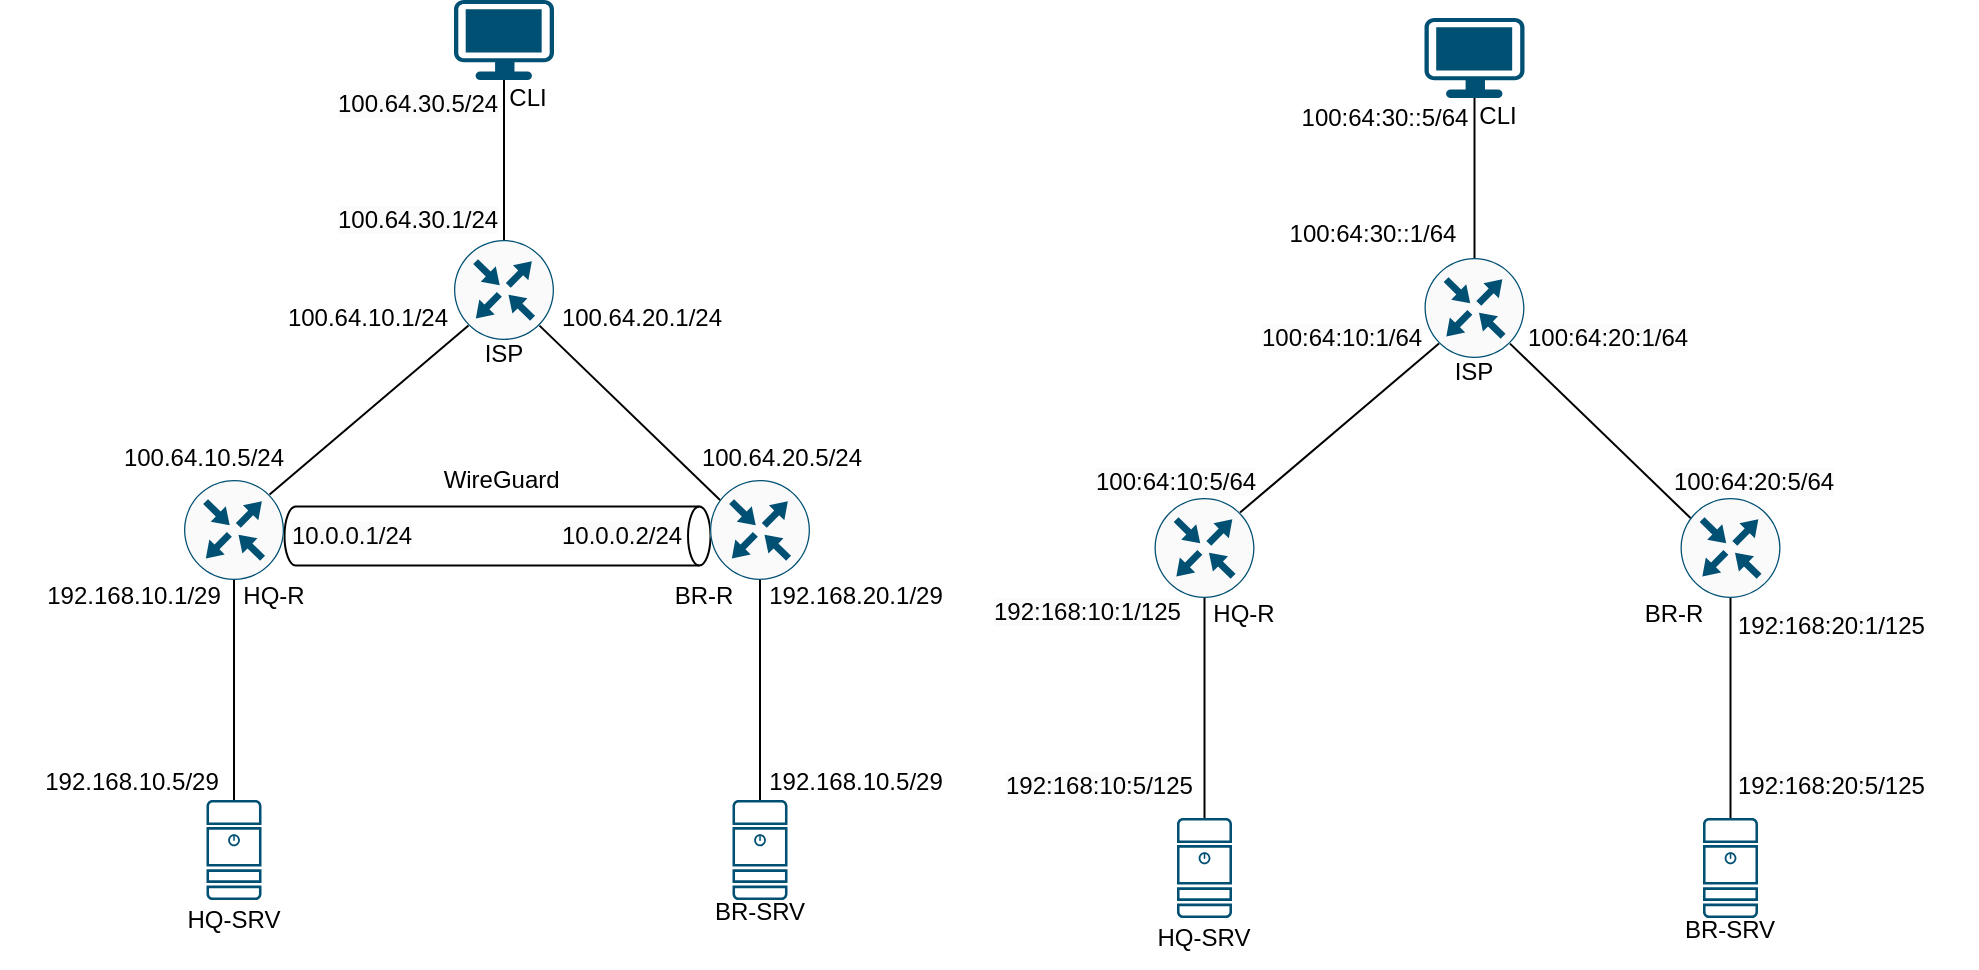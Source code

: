 <mxfile version="21.1.2" type="device">
  <diagram name="Страница — 1" id="DyLCEdy1g0QT2z4JyIC8">
    <mxGraphModel dx="693" dy="838" grid="0" gridSize="10" guides="1" tooltips="1" connect="1" arrows="1" fold="1" page="1" pageScale="1" pageWidth="1169" pageHeight="827" math="0" shadow="0">
      <root>
        <mxCell id="0" />
        <mxCell id="1" parent="0" />
        <mxCell id="xMzs6vxOjyjRlmumSOxq-20" value="&lt;div&gt;100:64:30::1/64&lt;/div&gt;" style="text;html=1;strokeColor=none;fillColor=none;align=center;verticalAlign=middle;whiteSpace=wrap;rounded=0;" parent="1" vertex="1">
          <mxGeometry x="797.25" y="372" width="115" height="30" as="geometry" />
        </mxCell>
        <mxCell id="PYR1vYiFoXwbTI4mufLD-4" value="&lt;span style=&quot;color: rgb(0, 0, 0); font-family: Helvetica; font-size: 12px; font-style: normal; font-variant-ligatures: normal; font-variant-caps: normal; font-weight: 400; letter-spacing: normal; orphans: 2; text-align: center; text-indent: 0px; text-transform: none; widows: 2; word-spacing: 0px; -webkit-text-stroke-width: 0px; background-color: rgb(251, 251, 251); text-decoration-thickness: initial; text-decoration-style: initial; text-decoration-color: initial; float: none; display: inline !important;&quot;&gt;100:64:10:5/64&lt;/span&gt;" style="text;whiteSpace=wrap;html=1;" vertex="1" parent="1">
          <mxGeometry x="713.997" y="496.997" width="133" height="36" as="geometry" />
        </mxCell>
        <mxCell id="PYR1vYiFoXwbTI4mufLD-8" value="&lt;span style=&quot;color: rgb(0, 0, 0); font-family: Helvetica; font-size: 12px; font-style: normal; font-variant-ligatures: normal; font-variant-caps: normal; font-weight: 400; letter-spacing: normal; orphans: 2; text-align: center; text-indent: 0px; text-transform: none; widows: 2; word-spacing: 0px; -webkit-text-stroke-width: 0px; background-color: rgb(251, 251, 251); text-decoration-thickness: initial; text-decoration-style: initial; text-decoration-color: initial; float: none; display: inline !important;&quot;&gt;192:168:10:5/125&lt;/span&gt;" style="text;whiteSpace=wrap;html=1;" vertex="1" parent="1">
          <mxGeometry x="669.0" y="649.002" width="121" height="36" as="geometry" />
        </mxCell>
        <mxCell id="PYR1vYiFoXwbTI4mufLD-14" value="" style="shape=cylinder3;whiteSpace=wrap;html=1;boundedLbl=1;backgroundOutline=1;size=5.621;rotation=90;" vertex="1" parent="1">
          <mxGeometry x="402" y="431.5" width="29.5" height="213" as="geometry" />
        </mxCell>
        <mxCell id="PYR1vYiFoXwbTI4mufLD-15" value="" style="sketch=0;points=[[0.5,0,0],[1,0.5,0],[0.5,1,0],[0,0.5,0],[0.145,0.145,0],[0.856,0.145,0],[0.855,0.856,0],[0.145,0.855,0]];verticalLabelPosition=bottom;html=1;verticalAlign=top;aspect=fixed;align=center;pointerEvents=1;shape=mxgraph.cisco19.rect;prIcon=router;fillColor=#FAFAFA;strokeColor=#005073;" vertex="1" parent="1">
          <mxGeometry x="260" y="510" width="50" height="50" as="geometry" />
        </mxCell>
        <mxCell id="PYR1vYiFoXwbTI4mufLD-16" value="" style="sketch=0;points=[[0.5,0,0],[1,0.5,0],[0.5,1,0],[0,0.5,0],[0.145,0.145,0],[0.856,0.145,0],[0.855,0.856,0],[0.145,0.855,0]];verticalLabelPosition=bottom;html=1;verticalAlign=top;aspect=fixed;align=center;pointerEvents=1;shape=mxgraph.cisco19.rect;prIcon=router;fillColor=#FAFAFA;strokeColor=#005073;" vertex="1" parent="1">
          <mxGeometry x="523" y="510" width="50" height="50" as="geometry" />
        </mxCell>
        <mxCell id="PYR1vYiFoXwbTI4mufLD-17" value="" style="sketch=0;points=[[0.5,0,0],[1,0.5,0],[0.5,1,0],[0,0.5,0],[0.145,0.145,0],[0.856,0.145,0],[0.855,0.856,0],[0.145,0.855,0]];verticalLabelPosition=bottom;html=1;verticalAlign=top;aspect=fixed;align=center;pointerEvents=1;shape=mxgraph.cisco19.rect;prIcon=router;fillColor=#FAFAFA;strokeColor=#005073;" vertex="1" parent="1">
          <mxGeometry x="395" y="390" width="50" height="50" as="geometry" />
        </mxCell>
        <mxCell id="PYR1vYiFoXwbTI4mufLD-18" value="" style="endArrow=none;html=1;rounded=0;entryX=0.145;entryY=0.855;entryDx=0;entryDy=0;entryPerimeter=0;exitX=0.856;exitY=0.145;exitDx=0;exitDy=0;exitPerimeter=0;" edge="1" parent="1" source="PYR1vYiFoXwbTI4mufLD-15" target="PYR1vYiFoXwbTI4mufLD-17">
          <mxGeometry width="50" height="50" relative="1" as="geometry">
            <mxPoint x="390" y="590" as="sourcePoint" />
            <mxPoint x="440" y="540" as="targetPoint" />
          </mxGeometry>
        </mxCell>
        <mxCell id="PYR1vYiFoXwbTI4mufLD-19" value="" style="endArrow=none;html=1;rounded=0;exitX=0.1;exitY=0.2;exitDx=0;exitDy=0;exitPerimeter=0;entryX=0.855;entryY=0.856;entryDx=0;entryDy=0;entryPerimeter=0;" edge="1" parent="1" source="PYR1vYiFoXwbTI4mufLD-16" target="PYR1vYiFoXwbTI4mufLD-17">
          <mxGeometry width="50" height="50" relative="1" as="geometry">
            <mxPoint x="390" y="590" as="sourcePoint" />
            <mxPoint x="440" y="540" as="targetPoint" />
          </mxGeometry>
        </mxCell>
        <mxCell id="PYR1vYiFoXwbTI4mufLD-20" value="" style="points=[[0.03,0.03,0],[0.5,0,0],[0.97,0.03,0],[1,0.4,0],[0.97,0.745,0],[0.5,1,0],[0.03,0.745,0],[0,0.4,0]];verticalLabelPosition=bottom;sketch=0;html=1;verticalAlign=top;aspect=fixed;align=center;pointerEvents=1;shape=mxgraph.cisco19.workstation;fillColor=#005073;strokeColor=none;" vertex="1" parent="1">
          <mxGeometry x="395" y="270" width="50" height="40" as="geometry" />
        </mxCell>
        <mxCell id="PYR1vYiFoXwbTI4mufLD-21" value="" style="sketch=0;points=[[0.015,0.015,0],[0.985,0.015,0],[0.985,0.985,0],[0.015,0.985,0],[0.25,0,0],[0.5,0,0],[0.75,0,0],[1,0.25,0],[1,0.5,0],[1,0.75,0],[0.75,1,0],[0.5,1,0],[0.25,1,0],[0,0.75,0],[0,0.5,0],[0,0.25,0]];verticalLabelPosition=bottom;html=1;verticalAlign=top;aspect=fixed;align=center;pointerEvents=1;shape=mxgraph.cisco19.server;fillColor=#005073;strokeColor=none;" vertex="1" parent="1">
          <mxGeometry x="271.25" y="670" width="27.5" height="50" as="geometry" />
        </mxCell>
        <mxCell id="PYR1vYiFoXwbTI4mufLD-22" value="" style="sketch=0;points=[[0.015,0.015,0],[0.985,0.015,0],[0.985,0.985,0],[0.015,0.985,0],[0.25,0,0],[0.5,0,0],[0.75,0,0],[1,0.25,0],[1,0.5,0],[1,0.75,0],[0.75,1,0],[0.5,1,0],[0.25,1,0],[0,0.75,0],[0,0.5,0],[0,0.25,0]];verticalLabelPosition=bottom;html=1;verticalAlign=top;aspect=fixed;align=center;pointerEvents=1;shape=mxgraph.cisco19.server;fillColor=#005073;strokeColor=none;" vertex="1" parent="1">
          <mxGeometry x="534.25" y="670" width="27.5" height="50" as="geometry" />
        </mxCell>
        <mxCell id="PYR1vYiFoXwbTI4mufLD-23" value="" style="endArrow=none;html=1;rounded=0;entryX=0.5;entryY=1;entryDx=0;entryDy=0;entryPerimeter=0;exitX=0.5;exitY=0;exitDx=0;exitDy=0;exitPerimeter=0;" edge="1" parent="1" source="PYR1vYiFoXwbTI4mufLD-17" target="PYR1vYiFoXwbTI4mufLD-20">
          <mxGeometry width="50" height="50" relative="1" as="geometry">
            <mxPoint x="420" y="350" as="sourcePoint" />
            <mxPoint x="440" y="410" as="targetPoint" />
          </mxGeometry>
        </mxCell>
        <mxCell id="PYR1vYiFoXwbTI4mufLD-24" value="" style="endArrow=none;html=1;rounded=0;entryX=0.5;entryY=1;entryDx=0;entryDy=0;entryPerimeter=0;exitX=0.5;exitY=0;exitDx=0;exitDy=0;exitPerimeter=0;" edge="1" parent="1" source="PYR1vYiFoXwbTI4mufLD-22" target="PYR1vYiFoXwbTI4mufLD-16">
          <mxGeometry width="50" height="50" relative="1" as="geometry">
            <mxPoint x="398" y="460" as="sourcePoint" />
            <mxPoint x="448" y="410" as="targetPoint" />
          </mxGeometry>
        </mxCell>
        <mxCell id="PYR1vYiFoXwbTI4mufLD-25" value="" style="endArrow=none;html=1;rounded=0;exitX=0.5;exitY=1;exitDx=0;exitDy=0;exitPerimeter=0;entryX=0.5;entryY=0;entryDx=0;entryDy=0;entryPerimeter=0;" edge="1" parent="1" source="PYR1vYiFoXwbTI4mufLD-15" target="PYR1vYiFoXwbTI4mufLD-21">
          <mxGeometry width="50" height="50" relative="1" as="geometry">
            <mxPoint x="375" y="460" as="sourcePoint" />
            <mxPoint x="425" y="410" as="targetPoint" />
          </mxGeometry>
        </mxCell>
        <mxCell id="PYR1vYiFoXwbTI4mufLD-26" value="192.168.10.1/29" style="text;html=1;strokeColor=none;fillColor=none;align=center;verticalAlign=middle;whiteSpace=wrap;rounded=0;" vertex="1" parent="1">
          <mxGeometry x="170" y="547.5" width="130" height="40" as="geometry" />
        </mxCell>
        <mxCell id="PYR1vYiFoXwbTI4mufLD-27" value="100.64.10.5/24" style="text;html=1;strokeColor=none;fillColor=none;align=center;verticalAlign=middle;whiteSpace=wrap;rounded=0;" vertex="1" parent="1">
          <mxGeometry x="213" y="484" width="114" height="30" as="geometry" />
        </mxCell>
        <mxCell id="PYR1vYiFoXwbTI4mufLD-28" value="CLI" style="text;html=1;strokeColor=none;fillColor=none;align=center;verticalAlign=middle;whiteSpace=wrap;rounded=0;" vertex="1" parent="1">
          <mxGeometry x="402" y="304" width="60" height="30" as="geometry" />
        </mxCell>
        <mxCell id="PYR1vYiFoXwbTI4mufLD-29" value="WireGuard&amp;nbsp;" style="text;html=1;align=center;verticalAlign=middle;whiteSpace=wrap;rounded=0;" vertex="1" parent="1">
          <mxGeometry x="382.5" y="495" width="75" height="30" as="geometry" />
        </mxCell>
        <mxCell id="PYR1vYiFoXwbTI4mufLD-30" value="ISP" style="text;html=1;strokeColor=none;fillColor=none;align=center;verticalAlign=middle;whiteSpace=wrap;rounded=0;" vertex="1" parent="1">
          <mxGeometry x="390" y="431.5" width="60" height="30" as="geometry" />
        </mxCell>
        <mxCell id="PYR1vYiFoXwbTI4mufLD-31" value="HQ-R" style="text;html=1;strokeColor=none;fillColor=none;align=center;verticalAlign=middle;whiteSpace=wrap;rounded=0;" vertex="1" parent="1">
          <mxGeometry x="275" y="552.5" width="60" height="30" as="geometry" />
        </mxCell>
        <mxCell id="PYR1vYiFoXwbTI4mufLD-32" value="BR-R" style="text;html=1;strokeColor=none;fillColor=none;align=center;verticalAlign=middle;whiteSpace=wrap;rounded=0;" vertex="1" parent="1">
          <mxGeometry x="490" y="552.5" width="60" height="30" as="geometry" />
        </mxCell>
        <mxCell id="PYR1vYiFoXwbTI4mufLD-33" value="BR-SRV" style="text;html=1;strokeColor=none;fillColor=none;align=center;verticalAlign=middle;whiteSpace=wrap;rounded=0;" vertex="1" parent="1">
          <mxGeometry x="518" y="711" width="60" height="30" as="geometry" />
        </mxCell>
        <mxCell id="PYR1vYiFoXwbTI4mufLD-34" value="HQ-SRV" style="text;html=1;strokeColor=none;fillColor=none;align=center;verticalAlign=middle;whiteSpace=wrap;rounded=0;" vertex="1" parent="1">
          <mxGeometry x="255" y="715" width="60" height="30" as="geometry" />
        </mxCell>
        <mxCell id="PYR1vYiFoXwbTI4mufLD-35" value="&lt;span style=&quot;color: rgb(0, 0, 0); font-family: Helvetica; font-size: 12px; font-style: normal; font-variant-ligatures: normal; font-variant-caps: normal; font-weight: 400; letter-spacing: normal; orphans: 2; text-align: center; text-indent: 0px; text-transform: none; widows: 2; word-spacing: 0px; -webkit-text-stroke-width: 0px; background-color: rgb(251, 251, 251); text-decoration-thickness: initial; text-decoration-style: initial; text-decoration-color: initial; float: none; display: inline !important;&quot;&gt;10.0.0.1/24&lt;/span&gt;" style="text;whiteSpace=wrap;html=1;" vertex="1" parent="1">
          <mxGeometry x="312" y="524" width="69.67" height="29" as="geometry" />
        </mxCell>
        <mxCell id="PYR1vYiFoXwbTI4mufLD-36" value="&lt;span style=&quot;color: rgb(0, 0, 0); font-family: Helvetica; font-size: 12px; font-style: normal; font-variant-ligatures: normal; font-variant-caps: normal; font-weight: 400; letter-spacing: normal; orphans: 2; text-align: center; text-indent: 0px; text-transform: none; widows: 2; word-spacing: 0px; -webkit-text-stroke-width: 0px; background-color: rgb(251, 251, 251); text-decoration-thickness: initial; text-decoration-style: initial; text-decoration-color: initial; float: none; display: inline !important;&quot;&gt;10.0.0.2/24&lt;/span&gt;" style="text;whiteSpace=wrap;html=1;" vertex="1" parent="1">
          <mxGeometry x="447" y="523.5" width="69.67" height="29" as="geometry" />
        </mxCell>
        <mxCell id="PYR1vYiFoXwbTI4mufLD-37" value="100.64.20.5/24" style="text;html=1;strokeColor=none;fillColor=none;align=center;verticalAlign=middle;whiteSpace=wrap;rounded=0;" vertex="1" parent="1">
          <mxGeometry x="502" y="484" width="114" height="30" as="geometry" />
        </mxCell>
        <mxCell id="PYR1vYiFoXwbTI4mufLD-38" value="100.64.10.1/24" style="text;html=1;strokeColor=none;fillColor=none;align=center;verticalAlign=middle;whiteSpace=wrap;rounded=0;" vertex="1" parent="1">
          <mxGeometry x="295" y="413.5" width="114" height="30" as="geometry" />
        </mxCell>
        <mxCell id="PYR1vYiFoXwbTI4mufLD-39" value="100.64.20.1/24" style="text;html=1;strokeColor=none;fillColor=none;align=center;verticalAlign=middle;whiteSpace=wrap;rounded=0;" vertex="1" parent="1">
          <mxGeometry x="431.5" y="414" width="114" height="30" as="geometry" />
        </mxCell>
        <mxCell id="PYR1vYiFoXwbTI4mufLD-40" value="192.168.10.5/29" style="text;html=1;strokeColor=none;fillColor=none;align=center;verticalAlign=middle;whiteSpace=wrap;rounded=0;" vertex="1" parent="1">
          <mxGeometry x="168.75" y="641" width="130" height="40" as="geometry" />
        </mxCell>
        <mxCell id="PYR1vYiFoXwbTI4mufLD-41" value="192.168.20.1/29" style="text;html=1;strokeColor=none;fillColor=none;align=center;verticalAlign=middle;whiteSpace=wrap;rounded=0;" vertex="1" parent="1">
          <mxGeometry x="530.5" y="547.5" width="130" height="40" as="geometry" />
        </mxCell>
        <mxCell id="PYR1vYiFoXwbTI4mufLD-42" value="192.168.10.5/29" style="text;html=1;strokeColor=none;fillColor=none;align=center;verticalAlign=middle;whiteSpace=wrap;rounded=0;" vertex="1" parent="1">
          <mxGeometry x="530.5" y="641" width="130" height="40" as="geometry" />
        </mxCell>
        <mxCell id="PYR1vYiFoXwbTI4mufLD-43" value="&lt;span style=&quot;color: rgb(0, 0, 0); font-family: Helvetica; font-size: 12px; font-style: normal; font-variant-ligatures: normal; font-variant-caps: normal; font-weight: 400; letter-spacing: normal; orphans: 2; text-align: center; text-indent: 0px; text-transform: none; widows: 2; word-spacing: 0px; -webkit-text-stroke-width: 0px; background-color: rgb(251, 251, 251); text-decoration-thickness: initial; text-decoration-style: initial; text-decoration-color: initial; float: none; display: inline !important;&quot;&gt;100.64.30.5/24&lt;/span&gt;" style="text;whiteSpace=wrap;html=1;" vertex="1" parent="1">
          <mxGeometry x="335.004" y="308.005" width="108" height="36" as="geometry" />
        </mxCell>
        <mxCell id="PYR1vYiFoXwbTI4mufLD-44" value="&lt;span style=&quot;color: rgb(0, 0, 0); font-family: Helvetica; font-size: 12px; font-style: normal; font-variant-ligatures: normal; font-variant-caps: normal; font-weight: 400; letter-spacing: normal; orphans: 2; text-align: center; text-indent: 0px; text-transform: none; widows: 2; word-spacing: 0px; -webkit-text-stroke-width: 0px; background-color: rgb(251, 251, 251); text-decoration-thickness: initial; text-decoration-style: initial; text-decoration-color: initial; float: none; display: inline !important;&quot;&gt;100.64.30.1/24&lt;/span&gt;" style="text;whiteSpace=wrap;html=1;" vertex="1" parent="1">
          <mxGeometry x="335.004" y="366.005" width="108" height="36" as="geometry" />
        </mxCell>
        <mxCell id="PYR1vYiFoXwbTI4mufLD-46" value="" style="sketch=0;points=[[0.5,0,0],[1,0.5,0],[0.5,1,0],[0,0.5,0],[0.145,0.145,0],[0.856,0.145,0],[0.855,0.856,0],[0.145,0.855,0]];verticalLabelPosition=bottom;html=1;verticalAlign=top;aspect=fixed;align=center;pointerEvents=1;shape=mxgraph.cisco19.rect;prIcon=router;fillColor=#FAFAFA;strokeColor=#005073;" vertex="1" parent="1">
          <mxGeometry x="745.25" y="519" width="50" height="50" as="geometry" />
        </mxCell>
        <mxCell id="PYR1vYiFoXwbTI4mufLD-47" value="" style="sketch=0;points=[[0.5,0,0],[1,0.5,0],[0.5,1,0],[0,0.5,0],[0.145,0.145,0],[0.856,0.145,0],[0.855,0.856,0],[0.145,0.855,0]];verticalLabelPosition=bottom;html=1;verticalAlign=top;aspect=fixed;align=center;pointerEvents=1;shape=mxgraph.cisco19.rect;prIcon=router;fillColor=#FAFAFA;strokeColor=#005073;" vertex="1" parent="1">
          <mxGeometry x="1008.25" y="519" width="50" height="50" as="geometry" />
        </mxCell>
        <mxCell id="PYR1vYiFoXwbTI4mufLD-48" value="" style="sketch=0;points=[[0.5,0,0],[1,0.5,0],[0.5,1,0],[0,0.5,0],[0.145,0.145,0],[0.856,0.145,0],[0.855,0.856,0],[0.145,0.855,0]];verticalLabelPosition=bottom;html=1;verticalAlign=top;aspect=fixed;align=center;pointerEvents=1;shape=mxgraph.cisco19.rect;prIcon=router;fillColor=#FAFAFA;strokeColor=#005073;" vertex="1" parent="1">
          <mxGeometry x="880.25" y="399" width="50" height="50" as="geometry" />
        </mxCell>
        <mxCell id="PYR1vYiFoXwbTI4mufLD-49" value="" style="endArrow=none;html=1;rounded=0;entryX=0.145;entryY=0.855;entryDx=0;entryDy=0;entryPerimeter=0;exitX=0.856;exitY=0.145;exitDx=0;exitDy=0;exitPerimeter=0;" edge="1" parent="1" source="PYR1vYiFoXwbTI4mufLD-46" target="PYR1vYiFoXwbTI4mufLD-48">
          <mxGeometry width="50" height="50" relative="1" as="geometry">
            <mxPoint x="875.25" y="599" as="sourcePoint" />
            <mxPoint x="925.25" y="549" as="targetPoint" />
          </mxGeometry>
        </mxCell>
        <mxCell id="PYR1vYiFoXwbTI4mufLD-50" value="" style="endArrow=none;html=1;rounded=0;exitX=0.1;exitY=0.2;exitDx=0;exitDy=0;exitPerimeter=0;entryX=0.855;entryY=0.856;entryDx=0;entryDy=0;entryPerimeter=0;" edge="1" parent="1" source="PYR1vYiFoXwbTI4mufLD-47" target="PYR1vYiFoXwbTI4mufLD-48">
          <mxGeometry width="50" height="50" relative="1" as="geometry">
            <mxPoint x="875.25" y="599" as="sourcePoint" />
            <mxPoint x="925.25" y="549" as="targetPoint" />
          </mxGeometry>
        </mxCell>
        <mxCell id="PYR1vYiFoXwbTI4mufLD-51" value="" style="points=[[0.03,0.03,0],[0.5,0,0],[0.97,0.03,0],[1,0.4,0],[0.97,0.745,0],[0.5,1,0],[0.03,0.745,0],[0,0.4,0]];verticalLabelPosition=bottom;sketch=0;html=1;verticalAlign=top;aspect=fixed;align=center;pointerEvents=1;shape=mxgraph.cisco19.workstation;fillColor=#005073;strokeColor=none;" vertex="1" parent="1">
          <mxGeometry x="880.25" y="279" width="50" height="40" as="geometry" />
        </mxCell>
        <mxCell id="PYR1vYiFoXwbTI4mufLD-52" value="" style="sketch=0;points=[[0.015,0.015,0],[0.985,0.015,0],[0.985,0.985,0],[0.015,0.985,0],[0.25,0,0],[0.5,0,0],[0.75,0,0],[1,0.25,0],[1,0.5,0],[1,0.75,0],[0.75,1,0],[0.5,1,0],[0.25,1,0],[0,0.75,0],[0,0.5,0],[0,0.25,0]];verticalLabelPosition=bottom;html=1;verticalAlign=top;aspect=fixed;align=center;pointerEvents=1;shape=mxgraph.cisco19.server;fillColor=#005073;strokeColor=none;" vertex="1" parent="1">
          <mxGeometry x="756.5" y="679" width="27.5" height="50" as="geometry" />
        </mxCell>
        <mxCell id="PYR1vYiFoXwbTI4mufLD-53" value="" style="sketch=0;points=[[0.015,0.015,0],[0.985,0.015,0],[0.985,0.985,0],[0.015,0.985,0],[0.25,0,0],[0.5,0,0],[0.75,0,0],[1,0.25,0],[1,0.5,0],[1,0.75,0],[0.75,1,0],[0.5,1,0],[0.25,1,0],[0,0.75,0],[0,0.5,0],[0,0.25,0]];verticalLabelPosition=bottom;html=1;verticalAlign=top;aspect=fixed;align=center;pointerEvents=1;shape=mxgraph.cisco19.server;fillColor=#005073;strokeColor=none;" vertex="1" parent="1">
          <mxGeometry x="1019.5" y="679" width="27.5" height="50" as="geometry" />
        </mxCell>
        <mxCell id="PYR1vYiFoXwbTI4mufLD-54" value="" style="endArrow=none;html=1;rounded=0;entryX=0.5;entryY=1;entryDx=0;entryDy=0;entryPerimeter=0;exitX=0.5;exitY=0;exitDx=0;exitDy=0;exitPerimeter=0;" edge="1" parent="1" source="PYR1vYiFoXwbTI4mufLD-48" target="PYR1vYiFoXwbTI4mufLD-51">
          <mxGeometry width="50" height="50" relative="1" as="geometry">
            <mxPoint x="905.25" y="359" as="sourcePoint" />
            <mxPoint x="925.25" y="419" as="targetPoint" />
          </mxGeometry>
        </mxCell>
        <mxCell id="PYR1vYiFoXwbTI4mufLD-55" value="" style="endArrow=none;html=1;rounded=0;entryX=0.5;entryY=1;entryDx=0;entryDy=0;entryPerimeter=0;exitX=0.5;exitY=0;exitDx=0;exitDy=0;exitPerimeter=0;" edge="1" parent="1" source="PYR1vYiFoXwbTI4mufLD-53" target="PYR1vYiFoXwbTI4mufLD-47">
          <mxGeometry width="50" height="50" relative="1" as="geometry">
            <mxPoint x="883.25" y="469" as="sourcePoint" />
            <mxPoint x="933.25" y="419" as="targetPoint" />
          </mxGeometry>
        </mxCell>
        <mxCell id="PYR1vYiFoXwbTI4mufLD-56" value="" style="endArrow=none;html=1;rounded=0;exitX=0.5;exitY=1;exitDx=0;exitDy=0;exitPerimeter=0;entryX=0.5;entryY=0;entryDx=0;entryDy=0;entryPerimeter=0;" edge="1" parent="1" source="PYR1vYiFoXwbTI4mufLD-46" target="PYR1vYiFoXwbTI4mufLD-52">
          <mxGeometry width="50" height="50" relative="1" as="geometry">
            <mxPoint x="860.25" y="469" as="sourcePoint" />
            <mxPoint x="910.25" y="419" as="targetPoint" />
          </mxGeometry>
        </mxCell>
        <mxCell id="PYR1vYiFoXwbTI4mufLD-59" value="CLI" style="text;html=1;strokeColor=none;fillColor=none;align=center;verticalAlign=middle;whiteSpace=wrap;rounded=0;" vertex="1" parent="1">
          <mxGeometry x="887.25" y="313" width="60" height="30" as="geometry" />
        </mxCell>
        <mxCell id="PYR1vYiFoXwbTI4mufLD-61" value="ISP" style="text;html=1;strokeColor=none;fillColor=none;align=center;verticalAlign=middle;whiteSpace=wrap;rounded=0;" vertex="1" parent="1">
          <mxGeometry x="875.25" y="440.5" width="60" height="30" as="geometry" />
        </mxCell>
        <mxCell id="PYR1vYiFoXwbTI4mufLD-62" value="HQ-R" style="text;html=1;strokeColor=none;fillColor=none;align=center;verticalAlign=middle;whiteSpace=wrap;rounded=0;" vertex="1" parent="1">
          <mxGeometry x="760.25" y="561.5" width="60" height="30" as="geometry" />
        </mxCell>
        <mxCell id="PYR1vYiFoXwbTI4mufLD-63" value="BR-R" style="text;html=1;strokeColor=none;fillColor=none;align=center;verticalAlign=middle;whiteSpace=wrap;rounded=0;" vertex="1" parent="1">
          <mxGeometry x="975.25" y="561.5" width="60" height="30" as="geometry" />
        </mxCell>
        <mxCell id="PYR1vYiFoXwbTI4mufLD-64" value="BR-SRV" style="text;html=1;strokeColor=none;fillColor=none;align=center;verticalAlign=middle;whiteSpace=wrap;rounded=0;" vertex="1" parent="1">
          <mxGeometry x="1003.25" y="720" width="60" height="30" as="geometry" />
        </mxCell>
        <mxCell id="PYR1vYiFoXwbTI4mufLD-65" value="HQ-SRV" style="text;html=1;strokeColor=none;fillColor=none;align=center;verticalAlign=middle;whiteSpace=wrap;rounded=0;" vertex="1" parent="1">
          <mxGeometry x="740.25" y="724" width="60" height="30" as="geometry" />
        </mxCell>
        <mxCell id="PYR1vYiFoXwbTI4mufLD-76" value="&lt;span style=&quot;color: rgb(0, 0, 0); font-family: Helvetica; font-size: 12px; font-style: normal; font-variant-ligatures: normal; font-variant-caps: normal; font-weight: 400; letter-spacing: normal; orphans: 2; text-align: center; text-indent: 0px; text-transform: none; widows: 2; word-spacing: 0px; -webkit-text-stroke-width: 0px; background-color: rgb(251, 251, 251); text-decoration-thickness: initial; text-decoration-style: initial; text-decoration-color: initial; float: none; display: inline !important;&quot;&gt;192:168:20:5/125&lt;/span&gt;" style="text;whiteSpace=wrap;html=1;" vertex="1" parent="1">
          <mxGeometry x="1035.25" y="649.002" width="121" height="36" as="geometry" />
        </mxCell>
        <mxCell id="PYR1vYiFoXwbTI4mufLD-77" value="&lt;span style=&quot;color: rgb(0, 0, 0); font-family: Helvetica; font-size: 12px; font-style: normal; font-variant-ligatures: normal; font-variant-caps: normal; font-weight: 400; letter-spacing: normal; orphans: 2; text-align: center; text-indent: 0px; text-transform: none; widows: 2; word-spacing: 0px; -webkit-text-stroke-width: 0px; background-color: rgb(251, 251, 251); text-decoration-thickness: initial; text-decoration-style: initial; text-decoration-color: initial; float: none; display: inline !important;&quot;&gt;192:168:10:1/125&lt;/span&gt;" style="text;whiteSpace=wrap;html=1;" vertex="1" parent="1">
          <mxGeometry x="663.0" y="561.502" width="121" height="36" as="geometry" />
        </mxCell>
        <mxCell id="PYR1vYiFoXwbTI4mufLD-78" value="&lt;span style=&quot;color: rgb(0, 0, 0); font-family: Helvetica; font-size: 12px; font-style: normal; font-variant-ligatures: normal; font-variant-caps: normal; font-weight: 400; letter-spacing: normal; orphans: 2; text-align: center; text-indent: 0px; text-transform: none; widows: 2; word-spacing: 0px; -webkit-text-stroke-width: 0px; background-color: rgb(251, 251, 251); text-decoration-thickness: initial; text-decoration-style: initial; text-decoration-color: initial; float: none; display: inline !important;&quot;&gt;192:168:20:1/125&lt;/span&gt;" style="text;whiteSpace=wrap;html=1;" vertex="1" parent="1">
          <mxGeometry x="1035.25" y="569.002" width="121" height="36" as="geometry" />
        </mxCell>
        <mxCell id="PYR1vYiFoXwbTI4mufLD-79" value="&lt;span style=&quot;color: rgb(0, 0, 0); font-family: Helvetica; font-size: 12px; font-style: normal; font-variant-ligatures: normal; font-variant-caps: normal; font-weight: 400; letter-spacing: normal; orphans: 2; text-align: center; text-indent: 0px; text-transform: none; widows: 2; word-spacing: 0px; -webkit-text-stroke-width: 0px; background-color: rgb(251, 251, 251); text-decoration-thickness: initial; text-decoration-style: initial; text-decoration-color: initial; float: none; display: inline !important;&quot;&gt;100:64:20:5/64&lt;/span&gt;" style="text;whiteSpace=wrap;html=1;" vertex="1" parent="1">
          <mxGeometry x="1003.247" y="496.997" width="133" height="36" as="geometry" />
        </mxCell>
        <mxCell id="PYR1vYiFoXwbTI4mufLD-80" value="&lt;span style=&quot;color: rgb(0, 0, 0); font-family: Helvetica; font-size: 12px; font-style: normal; font-variant-ligatures: normal; font-variant-caps: normal; font-weight: 400; letter-spacing: normal; orphans: 2; text-align: center; text-indent: 0px; text-transform: none; widows: 2; word-spacing: 0px; -webkit-text-stroke-width: 0px; background-color: rgb(251, 251, 251); text-decoration-thickness: initial; text-decoration-style: initial; text-decoration-color: initial; float: none; display: inline !important;&quot;&gt;100:64:10:1/64&lt;/span&gt;" style="text;whiteSpace=wrap;html=1;" vertex="1" parent="1">
          <mxGeometry x="797.247" y="425.497" width="133" height="36" as="geometry" />
        </mxCell>
        <mxCell id="PYR1vYiFoXwbTI4mufLD-81" value="&lt;span style=&quot;color: rgb(0, 0, 0); font-family: Helvetica; font-size: 12px; font-style: normal; font-variant-ligatures: normal; font-variant-caps: normal; font-weight: 400; letter-spacing: normal; orphans: 2; text-align: center; text-indent: 0px; text-transform: none; widows: 2; word-spacing: 0px; -webkit-text-stroke-width: 0px; background-color: rgb(251, 251, 251); text-decoration-thickness: initial; text-decoration-style: initial; text-decoration-color: initial; float: none; display: inline !important;&quot;&gt;100:64:20:1/64&lt;/span&gt;" style="text;whiteSpace=wrap;html=1;" vertex="1" parent="1">
          <mxGeometry x="930.247" y="425.497" width="133" height="36" as="geometry" />
        </mxCell>
        <mxCell id="PYR1vYiFoXwbTI4mufLD-82" value="&lt;div&gt;100:64:30::5/64&lt;/div&gt;" style="text;html=1;strokeColor=none;fillColor=none;align=center;verticalAlign=middle;whiteSpace=wrap;rounded=0;" vertex="1" parent="1">
          <mxGeometry x="803" y="314" width="115" height="30" as="geometry" />
        </mxCell>
      </root>
    </mxGraphModel>
  </diagram>
</mxfile>
